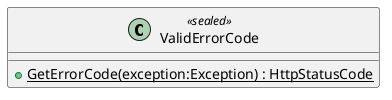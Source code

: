 @startuml
class ValidErrorCode <<sealed>> {
    + {static} GetErrorCode(exception:Exception) : HttpStatusCode
}
@enduml
